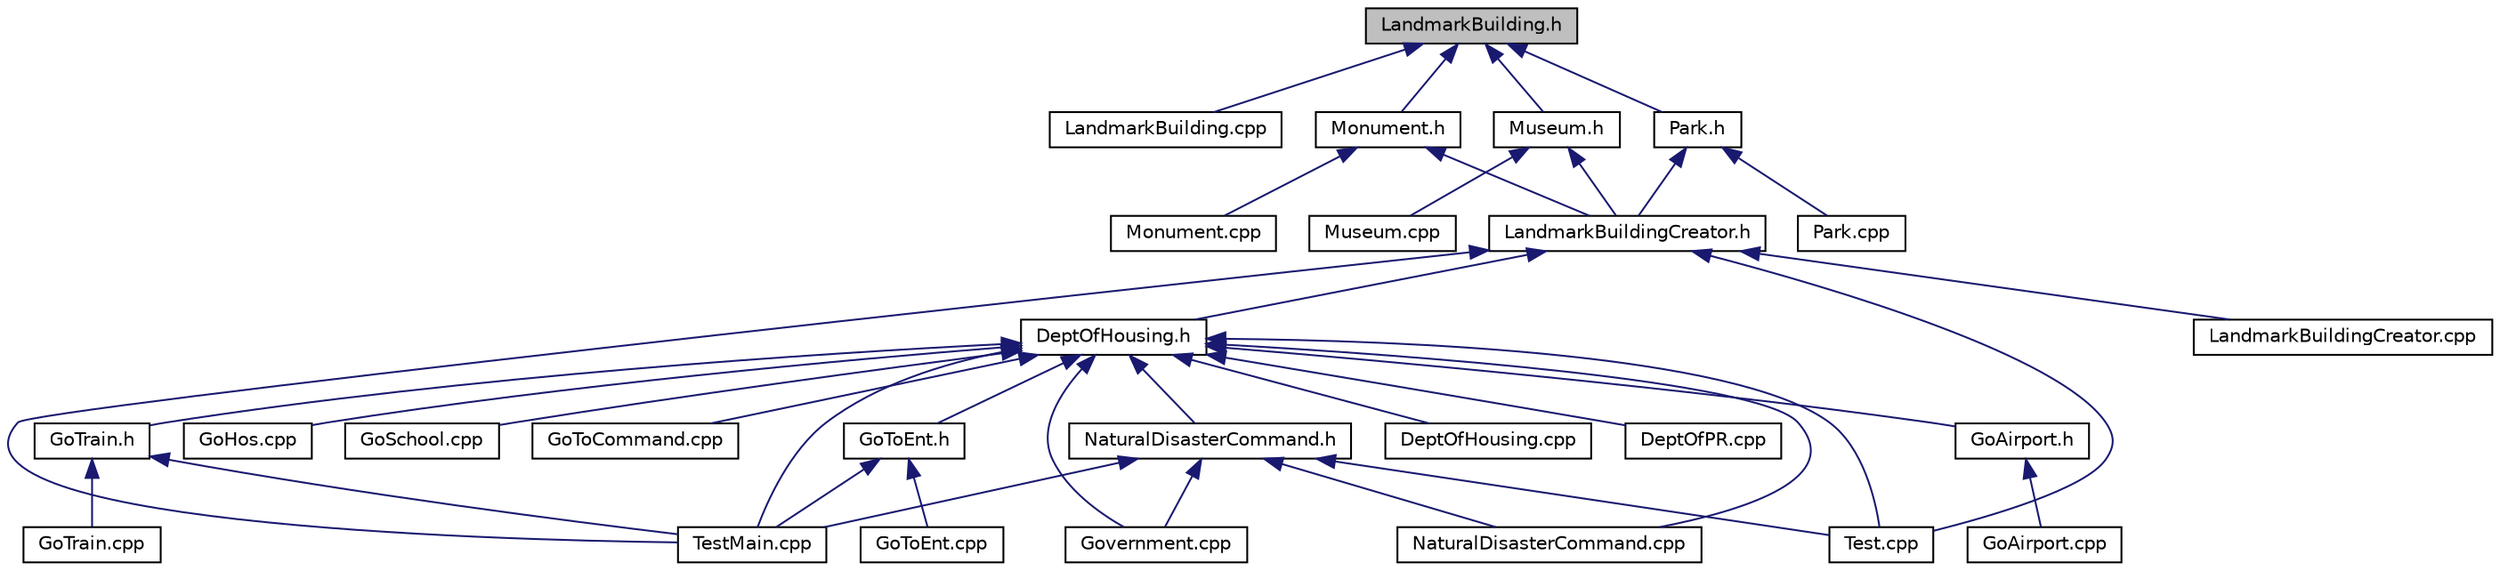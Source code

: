 digraph "LandmarkBuilding.h"
{
 // LATEX_PDF_SIZE
  edge [fontname="Helvetica",fontsize="10",labelfontname="Helvetica",labelfontsize="10"];
  node [fontname="Helvetica",fontsize="10",shape=record];
  Node1 [label="LandmarkBuilding.h",height=0.2,width=0.4,color="black", fillcolor="grey75", style="filled", fontcolor="black",tooltip="Declaration of the LandmarkBuilding class representing landmark buildings."];
  Node1 -> Node2 [dir="back",color="midnightblue",fontsize="10",style="solid"];
  Node2 [label="LandmarkBuilding.cpp",height=0.2,width=0.4,color="black", fillcolor="white", style="filled",URL="$LandmarkBuilding_8cpp.html",tooltip=" "];
  Node1 -> Node3 [dir="back",color="midnightblue",fontsize="10",style="solid"];
  Node3 [label="Monument.h",height=0.2,width=0.4,color="black", fillcolor="white", style="filled",URL="$Monument_8h.html",tooltip=" "];
  Node3 -> Node4 [dir="back",color="midnightblue",fontsize="10",style="solid"];
  Node4 [label="LandmarkBuildingCreator.h",height=0.2,width=0.4,color="black", fillcolor="white", style="filled",URL="$LandmarkBuildingCreator_8h.html",tooltip="Defines the LandmarkBuildingCreator class for creating landmark buildings."];
  Node4 -> Node5 [dir="back",color="midnightblue",fontsize="10",style="solid"];
  Node5 [label="DeptOfHousing.h",height=0.2,width=0.4,color="black", fillcolor="white", style="filled",URL="$DeptOfHousing_8h.html",tooltip=" "];
  Node5 -> Node6 [dir="back",color="midnightblue",fontsize="10",style="solid"];
  Node6 [label="DeptOfHousing.cpp",height=0.2,width=0.4,color="black", fillcolor="white", style="filled",URL="$DeptOfHousing_8cpp.html",tooltip=" "];
  Node5 -> Node7 [dir="back",color="midnightblue",fontsize="10",style="solid"];
  Node7 [label="DeptOfPR.cpp",height=0.2,width=0.4,color="black", fillcolor="white", style="filled",URL="$DeptOfPR_8cpp.html",tooltip=" "];
  Node5 -> Node8 [dir="back",color="midnightblue",fontsize="10",style="solid"];
  Node8 [label="GoAirport.h",height=0.2,width=0.4,color="black", fillcolor="white", style="filled",URL="$GoAirport_8h.html",tooltip="Part of the command design pattern allowing a citizen to travel from the current position to an airpo..."];
  Node8 -> Node9 [dir="back",color="midnightblue",fontsize="10",style="solid"];
  Node9 [label="GoAirport.cpp",height=0.2,width=0.4,color="black", fillcolor="white", style="filled",URL="$GoAirport_8cpp.html",tooltip=" "];
  Node5 -> Node10 [dir="back",color="midnightblue",fontsize="10",style="solid"];
  Node10 [label="GoHos.cpp",height=0.2,width=0.4,color="black", fillcolor="white", style="filled",URL="$GoHos_8cpp.html",tooltip=" "];
  Node5 -> Node11 [dir="back",color="midnightblue",fontsize="10",style="solid"];
  Node11 [label="GoSchool.cpp",height=0.2,width=0.4,color="black", fillcolor="white", style="filled",URL="$GoSchool_8cpp.html",tooltip=" "];
  Node5 -> Node12 [dir="back",color="midnightblue",fontsize="10",style="solid"];
  Node12 [label="GoToCommand.cpp",height=0.2,width=0.4,color="black", fillcolor="white", style="filled",URL="$GoToCommand_8cpp.html",tooltip=" "];
  Node5 -> Node13 [dir="back",color="midnightblue",fontsize="10",style="solid"];
  Node13 [label="GoToEnt.h",height=0.2,width=0.4,color="black", fillcolor="white", style="filled",URL="$GoToEnt_8h.html",tooltip=" "];
  Node13 -> Node14 [dir="back",color="midnightblue",fontsize="10",style="solid"];
  Node14 [label="GoToEnt.cpp",height=0.2,width=0.4,color="black", fillcolor="white", style="filled",URL="$GoToEnt_8cpp.html",tooltip=" "];
  Node13 -> Node15 [dir="back",color="midnightblue",fontsize="10",style="solid"];
  Node15 [label="TestMain.cpp",height=0.2,width=0.4,color="black", fillcolor="white", style="filled",URL="$TestMain_8cpp.html",tooltip=" "];
  Node5 -> Node16 [dir="back",color="midnightblue",fontsize="10",style="solid"];
  Node16 [label="GoTrain.h",height=0.2,width=0.4,color="black", fillcolor="white", style="filled",URL="$GoTrain_8h.html",tooltip="Part of the command design pattern allowing a citizen to travel from the current position to a train ..."];
  Node16 -> Node17 [dir="back",color="midnightblue",fontsize="10",style="solid"];
  Node17 [label="GoTrain.cpp",height=0.2,width=0.4,color="black", fillcolor="white", style="filled",URL="$GoTrain_8cpp.html",tooltip=" "];
  Node16 -> Node15 [dir="back",color="midnightblue",fontsize="10",style="solid"];
  Node5 -> Node18 [dir="back",color="midnightblue",fontsize="10",style="solid"];
  Node18 [label="Government.cpp",height=0.2,width=0.4,color="black", fillcolor="white", style="filled",URL="$Government_8cpp.html",tooltip=" "];
  Node5 -> Node19 [dir="back",color="midnightblue",fontsize="10",style="solid"];
  Node19 [label="NaturalDisasterCommand.cpp",height=0.2,width=0.4,color="black", fillcolor="white", style="filled",URL="$NaturalDisasterCommand_8cpp.html",tooltip=" "];
  Node5 -> Node20 [dir="back",color="midnightblue",fontsize="10",style="solid"];
  Node20 [label="NaturalDisasterCommand.h",height=0.2,width=0.4,color="black", fillcolor="white", style="filled",URL="$NaturalDisasterCommand_8h.html",tooltip="Defines the NaturalDisasterCommand class for handling natural disaster events."];
  Node20 -> Node18 [dir="back",color="midnightblue",fontsize="10",style="solid"];
  Node20 -> Node19 [dir="back",color="midnightblue",fontsize="10",style="solid"];
  Node20 -> Node21 [dir="back",color="midnightblue",fontsize="10",style="solid"];
  Node21 [label="Test.cpp",height=0.2,width=0.4,color="black", fillcolor="white", style="filled",URL="$Test_8cpp.html",tooltip=" "];
  Node20 -> Node15 [dir="back",color="midnightblue",fontsize="10",style="solid"];
  Node5 -> Node21 [dir="back",color="midnightblue",fontsize="10",style="solid"];
  Node5 -> Node15 [dir="back",color="midnightblue",fontsize="10",style="solid"];
  Node4 -> Node22 [dir="back",color="midnightblue",fontsize="10",style="solid"];
  Node22 [label="LandmarkBuildingCreator.cpp",height=0.2,width=0.4,color="black", fillcolor="white", style="filled",URL="$LandmarkBuildingCreator_8cpp.html",tooltip="Implements the LandmarkBuildingCreator class."];
  Node4 -> Node21 [dir="back",color="midnightblue",fontsize="10",style="solid"];
  Node4 -> Node15 [dir="back",color="midnightblue",fontsize="10",style="solid"];
  Node3 -> Node23 [dir="back",color="midnightblue",fontsize="10",style="solid"];
  Node23 [label="Monument.cpp",height=0.2,width=0.4,color="black", fillcolor="white", style="filled",URL="$Monument_8cpp.html",tooltip=" "];
  Node1 -> Node24 [dir="back",color="midnightblue",fontsize="10",style="solid"];
  Node24 [label="Museum.h",height=0.2,width=0.4,color="black", fillcolor="white", style="filled",URL="$Museum_8h.html",tooltip=" "];
  Node24 -> Node4 [dir="back",color="midnightblue",fontsize="10",style="solid"];
  Node24 -> Node25 [dir="back",color="midnightblue",fontsize="10",style="solid"];
  Node25 [label="Museum.cpp",height=0.2,width=0.4,color="black", fillcolor="white", style="filled",URL="$Museum_8cpp.html",tooltip=" "];
  Node1 -> Node26 [dir="back",color="midnightblue",fontsize="10",style="solid"];
  Node26 [label="Park.h",height=0.2,width=0.4,color="black", fillcolor="white", style="filled",URL="$Park_8h.html",tooltip=" "];
  Node26 -> Node4 [dir="back",color="midnightblue",fontsize="10",style="solid"];
  Node26 -> Node27 [dir="back",color="midnightblue",fontsize="10",style="solid"];
  Node27 [label="Park.cpp",height=0.2,width=0.4,color="black", fillcolor="white", style="filled",URL="$Park_8cpp.html",tooltip=" "];
}
